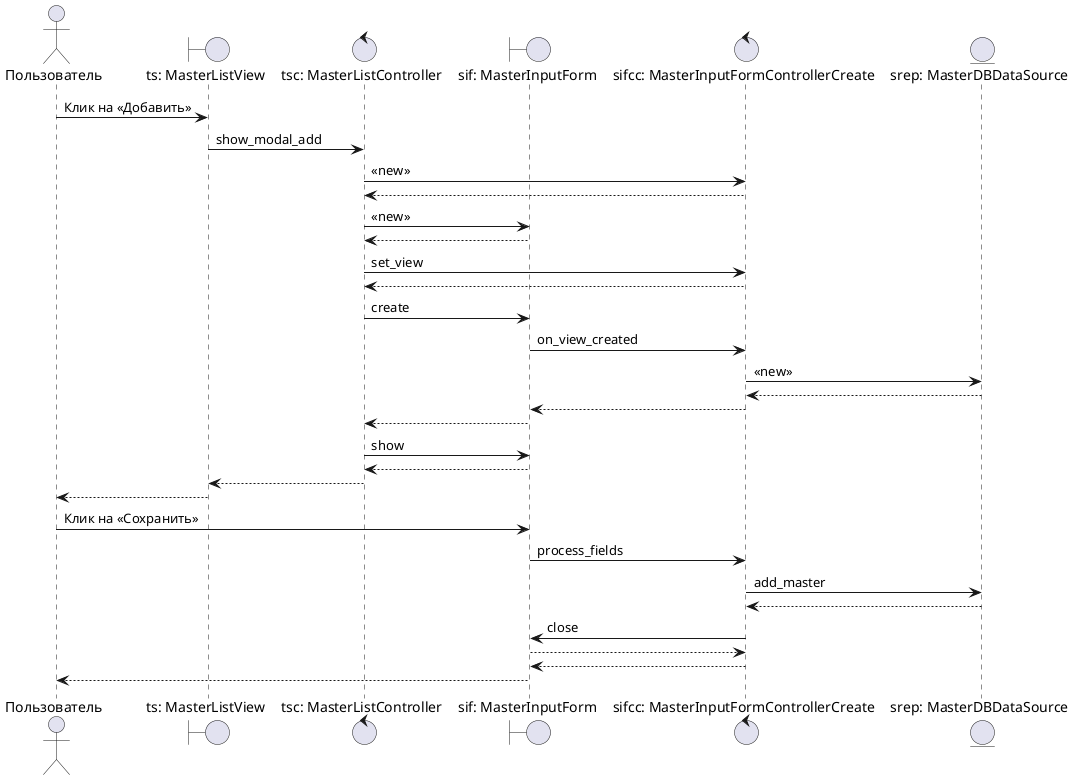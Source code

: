 @startuml
'https://plantuml.com/sequence-diagram



actor       Пользователь                        as user
boundary    "ts: MasterListView"                   as ts
control     "tsс: MasterListController"        as tsc
boundary    "sif: MasterInputForm"             as sif
control     "sifcc: MasterInputFormControllerCreate"  as sifcc
entity      "srep: MasterDBDataSource"           as srep

user -> ts : Клик на <<Добавить>>
ts -> tsc : show_modal_add
tsc -> sifcc : <<new>>
sifcc --> tsc
tsc -> sif : <<new>>
sif --> tsc
tsc -> sifcc : set_view
sifcc --> tsc
tsc -> sif : create
sif -> sifcc : on_view_created
sifcc -> srep : <<new>>
srep --> sifcc
sifcc --> sif
sif --> tsc
tsc -> sif : show
sif --> tsc
tsc --> ts
ts --> user

user -> sif : Клик на <<Сохранить>>
sif -> sifcc : process_fields
sifcc -> srep : add_master
srep --> sifcc
sifcc -> sif : close
sif --> sifcc
sifcc --> sif
sif --> user


@enduml
